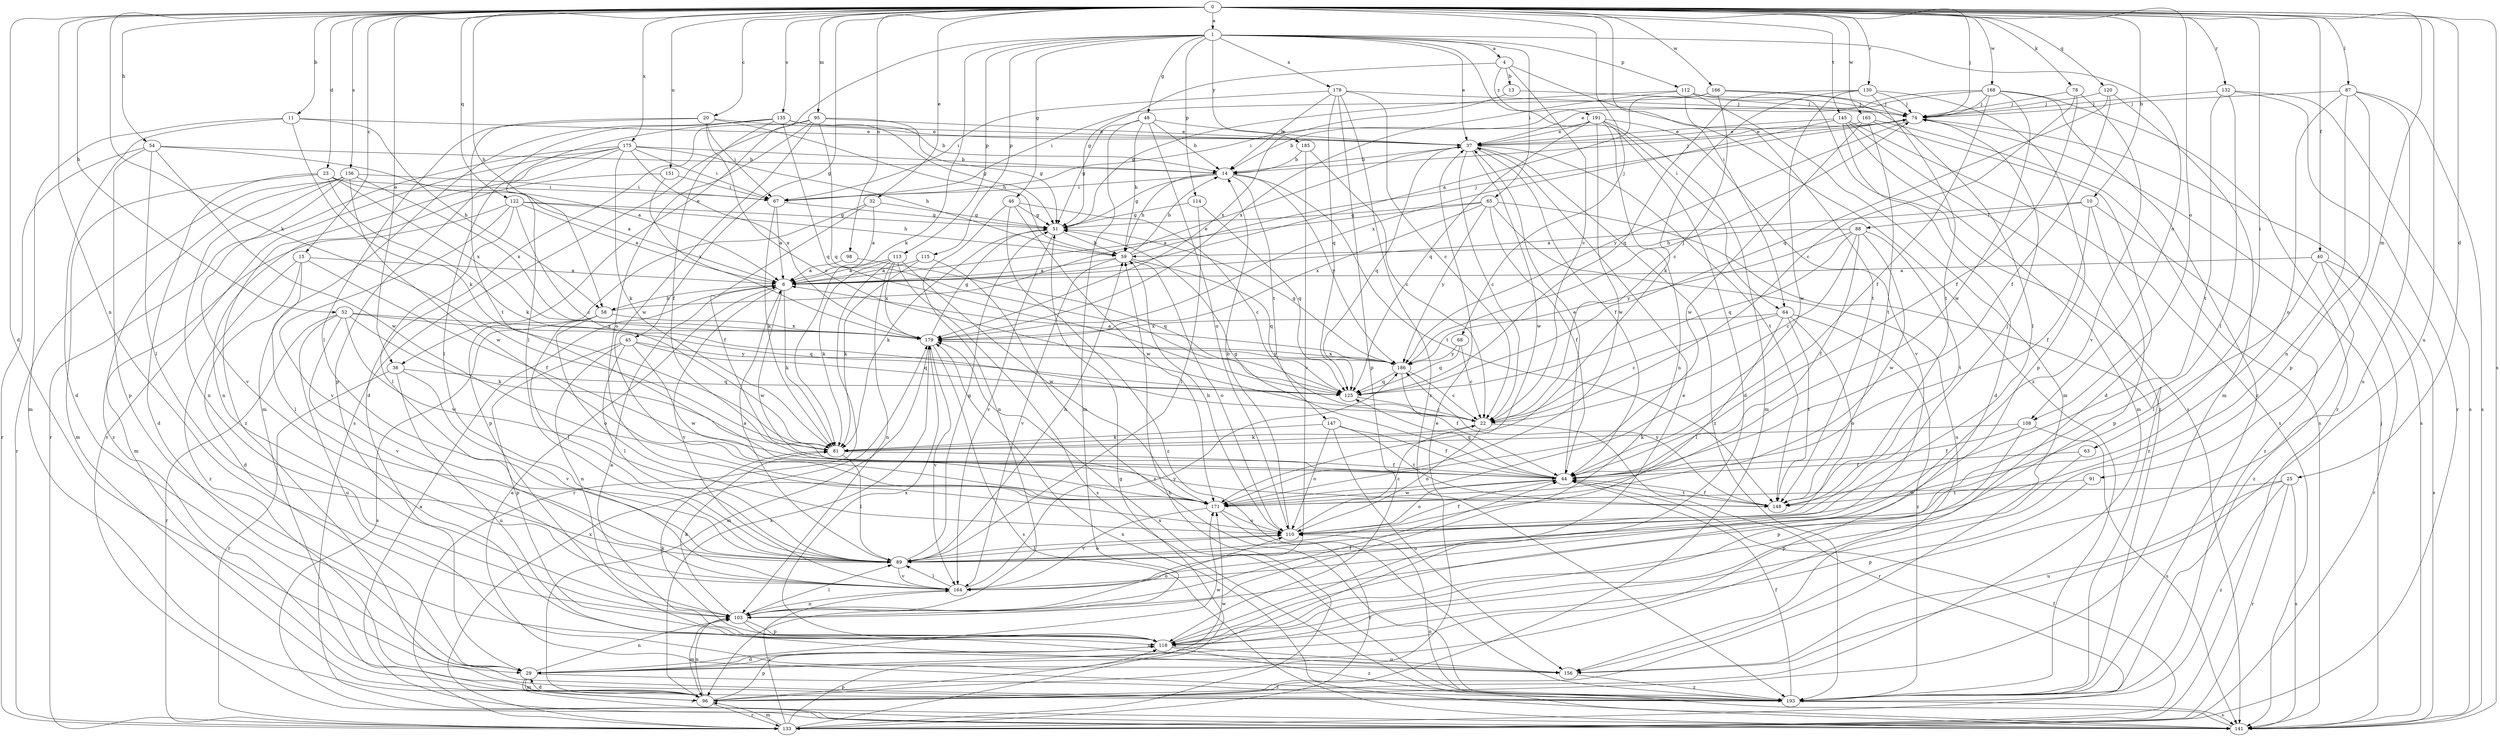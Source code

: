 strict digraph  {
0;
1;
4;
6;
10;
11;
13;
14;
15;
20;
22;
23;
25;
29;
32;
36;
37;
40;
44;
45;
46;
48;
51;
52;
54;
58;
59;
63;
64;
65;
67;
68;
74;
78;
81;
87;
88;
89;
91;
95;
96;
98;
103;
108;
110;
112;
113;
114;
115;
118;
120;
122;
125;
130;
132;
133;
135;
136;
141;
145;
147;
148;
151;
156;
164;
165;
166;
168;
171;
175;
178;
179;
185;
186;
191;
193;
0 -> 1  [label=a];
0 -> 10  [label=b];
0 -> 11  [label=b];
0 -> 15  [label=c];
0 -> 20  [label=c];
0 -> 23  [label=d];
0 -> 25  [label=d];
0 -> 29  [label=d];
0 -> 32  [label=e];
0 -> 36  [label=e];
0 -> 40  [label=f];
0 -> 45  [label=g];
0 -> 52  [label=h];
0 -> 54  [label=h];
0 -> 58  [label=h];
0 -> 63  [label=i];
0 -> 64  [label=i];
0 -> 68  [label=j];
0 -> 74  [label=j];
0 -> 78  [label=k];
0 -> 81  [label=k];
0 -> 87  [label=l];
0 -> 91  [label=m];
0 -> 95  [label=m];
0 -> 98  [label=n];
0 -> 103  [label=n];
0 -> 108  [label=o];
0 -> 120  [label=q];
0 -> 122  [label=q];
0 -> 130  [label=r];
0 -> 132  [label=r];
0 -> 135  [label=s];
0 -> 136  [label=s];
0 -> 141  [label=s];
0 -> 145  [label=t];
0 -> 151  [label=u];
0 -> 156  [label=u];
0 -> 165  [label=w];
0 -> 166  [label=w];
0 -> 168  [label=w];
0 -> 175  [label=x];
1 -> 4  [label=a];
1 -> 36  [label=e];
1 -> 37  [label=e];
1 -> 46  [label=g];
1 -> 48  [label=g];
1 -> 64  [label=i];
1 -> 65  [label=i];
1 -> 81  [label=k];
1 -> 108  [label=o];
1 -> 112  [label=p];
1 -> 113  [label=p];
1 -> 114  [label=p];
1 -> 115  [label=p];
1 -> 178  [label=x];
1 -> 185  [label=y];
4 -> 13  [label=b];
4 -> 22  [label=c];
4 -> 51  [label=g];
4 -> 191  [label=z];
4 -> 193  [label=z];
6 -> 58  [label=h];
6 -> 81  [label=k];
6 -> 164  [label=v];
6 -> 171  [label=w];
10 -> 6  [label=a];
10 -> 44  [label=f];
10 -> 88  [label=l];
10 -> 118  [label=p];
10 -> 193  [label=z];
11 -> 29  [label=d];
11 -> 37  [label=e];
11 -> 58  [label=h];
11 -> 81  [label=k];
11 -> 96  [label=m];
13 -> 74  [label=j];
13 -> 179  [label=x];
14 -> 51  [label=g];
14 -> 59  [label=h];
14 -> 67  [label=i];
14 -> 74  [label=j];
14 -> 147  [label=t];
14 -> 148  [label=t];
14 -> 186  [label=y];
15 -> 6  [label=a];
15 -> 29  [label=d];
15 -> 44  [label=f];
15 -> 89  [label=l];
15 -> 193  [label=z];
20 -> 22  [label=c];
20 -> 37  [label=e];
20 -> 59  [label=h];
20 -> 67  [label=i];
20 -> 89  [label=l];
20 -> 148  [label=t];
22 -> 81  [label=k];
22 -> 110  [label=o];
22 -> 133  [label=r];
23 -> 6  [label=a];
23 -> 29  [label=d];
23 -> 67  [label=i];
23 -> 81  [label=k];
23 -> 96  [label=m];
23 -> 179  [label=x];
25 -> 133  [label=r];
25 -> 141  [label=s];
25 -> 156  [label=u];
25 -> 171  [label=w];
25 -> 193  [label=z];
29 -> 96  [label=m];
29 -> 103  [label=n];
29 -> 141  [label=s];
29 -> 171  [label=w];
29 -> 193  [label=z];
32 -> 6  [label=a];
32 -> 44  [label=f];
32 -> 51  [label=g];
32 -> 118  [label=p];
36 -> 125  [label=q];
36 -> 133  [label=r];
36 -> 156  [label=u];
36 -> 164  [label=v];
37 -> 14  [label=b];
37 -> 22  [label=c];
37 -> 44  [label=f];
37 -> 125  [label=q];
37 -> 148  [label=t];
37 -> 171  [label=w];
37 -> 193  [label=z];
40 -> 6  [label=a];
40 -> 89  [label=l];
40 -> 133  [label=r];
40 -> 141  [label=s];
40 -> 193  [label=z];
44 -> 37  [label=e];
44 -> 51  [label=g];
44 -> 110  [label=o];
44 -> 125  [label=q];
44 -> 148  [label=t];
44 -> 171  [label=w];
45 -> 89  [label=l];
45 -> 103  [label=n];
45 -> 118  [label=p];
45 -> 125  [label=q];
45 -> 171  [label=w];
45 -> 186  [label=y];
46 -> 22  [label=c];
46 -> 51  [label=g];
46 -> 103  [label=n];
46 -> 171  [label=w];
46 -> 193  [label=z];
48 -> 14  [label=b];
48 -> 37  [label=e];
48 -> 51  [label=g];
48 -> 59  [label=h];
48 -> 96  [label=m];
48 -> 110  [label=o];
51 -> 59  [label=h];
51 -> 81  [label=k];
51 -> 164  [label=v];
52 -> 81  [label=k];
52 -> 125  [label=q];
52 -> 133  [label=r];
52 -> 156  [label=u];
52 -> 164  [label=v];
52 -> 171  [label=w];
52 -> 179  [label=x];
54 -> 6  [label=a];
54 -> 14  [label=b];
54 -> 89  [label=l];
54 -> 118  [label=p];
54 -> 133  [label=r];
54 -> 171  [label=w];
58 -> 37  [label=e];
58 -> 89  [label=l];
58 -> 110  [label=o];
58 -> 141  [label=s];
58 -> 179  [label=x];
59 -> 6  [label=a];
59 -> 14  [label=b];
59 -> 74  [label=j];
59 -> 110  [label=o];
59 -> 125  [label=q];
59 -> 164  [label=v];
63 -> 44  [label=f];
63 -> 118  [label=p];
64 -> 22  [label=c];
64 -> 89  [label=l];
64 -> 110  [label=o];
64 -> 148  [label=t];
64 -> 179  [label=x];
64 -> 193  [label=z];
65 -> 6  [label=a];
65 -> 44  [label=f];
65 -> 51  [label=g];
65 -> 156  [label=u];
65 -> 179  [label=x];
65 -> 186  [label=y];
65 -> 193  [label=z];
67 -> 6  [label=a];
67 -> 51  [label=g];
67 -> 81  [label=k];
68 -> 22  [label=c];
68 -> 125  [label=q];
68 -> 186  [label=y];
74 -> 37  [label=e];
74 -> 141  [label=s];
74 -> 186  [label=y];
78 -> 22  [label=c];
78 -> 44  [label=f];
78 -> 74  [label=j];
78 -> 164  [label=v];
81 -> 44  [label=f];
81 -> 89  [label=l];
87 -> 74  [label=j];
87 -> 103  [label=n];
87 -> 110  [label=o];
87 -> 118  [label=p];
87 -> 141  [label=s];
87 -> 156  [label=u];
88 -> 22  [label=c];
88 -> 44  [label=f];
88 -> 59  [label=h];
88 -> 125  [label=q];
88 -> 148  [label=t];
88 -> 171  [label=w];
88 -> 186  [label=y];
89 -> 6  [label=a];
89 -> 51  [label=g];
89 -> 59  [label=h];
89 -> 110  [label=o];
89 -> 164  [label=v];
91 -> 118  [label=p];
91 -> 148  [label=t];
95 -> 29  [label=d];
95 -> 37  [label=e];
95 -> 51  [label=g];
95 -> 110  [label=o];
95 -> 125  [label=q];
95 -> 141  [label=s];
95 -> 171  [label=w];
96 -> 29  [label=d];
96 -> 37  [label=e];
96 -> 103  [label=n];
96 -> 118  [label=p];
96 -> 133  [label=r];
96 -> 171  [label=w];
96 -> 179  [label=x];
98 -> 6  [label=a];
98 -> 125  [label=q];
103 -> 44  [label=f];
103 -> 81  [label=k];
103 -> 89  [label=l];
103 -> 96  [label=m];
103 -> 110  [label=o];
103 -> 118  [label=p];
103 -> 156  [label=u];
108 -> 44  [label=f];
108 -> 81  [label=k];
108 -> 118  [label=p];
108 -> 141  [label=s];
110 -> 14  [label=b];
110 -> 22  [label=c];
110 -> 44  [label=f];
110 -> 59  [label=h];
110 -> 74  [label=j];
110 -> 89  [label=l];
112 -> 51  [label=g];
112 -> 74  [label=j];
112 -> 96  [label=m];
112 -> 141  [label=s];
112 -> 148  [label=t];
112 -> 179  [label=x];
113 -> 6  [label=a];
113 -> 81  [label=k];
113 -> 103  [label=n];
113 -> 133  [label=r];
113 -> 141  [label=s];
113 -> 171  [label=w];
113 -> 179  [label=x];
114 -> 51  [label=g];
114 -> 89  [label=l];
114 -> 125  [label=q];
115 -> 6  [label=a];
115 -> 81  [label=k];
115 -> 193  [label=z];
118 -> 6  [label=a];
118 -> 29  [label=d];
118 -> 37  [label=e];
118 -> 81  [label=k];
118 -> 156  [label=u];
118 -> 179  [label=x];
118 -> 193  [label=z];
120 -> 44  [label=f];
120 -> 74  [label=j];
120 -> 96  [label=m];
120 -> 125  [label=q];
122 -> 6  [label=a];
122 -> 22  [label=c];
122 -> 51  [label=g];
122 -> 59  [label=h];
122 -> 89  [label=l];
122 -> 96  [label=m];
122 -> 164  [label=v];
125 -> 22  [label=c];
130 -> 74  [label=j];
130 -> 81  [label=k];
130 -> 118  [label=p];
130 -> 125  [label=q];
130 -> 148  [label=t];
130 -> 171  [label=w];
132 -> 74  [label=j];
132 -> 89  [label=l];
132 -> 133  [label=r];
132 -> 141  [label=s];
132 -> 148  [label=t];
133 -> 44  [label=f];
133 -> 51  [label=g];
133 -> 59  [label=h];
133 -> 96  [label=m];
133 -> 118  [label=p];
133 -> 164  [label=v];
133 -> 179  [label=x];
135 -> 14  [label=b];
135 -> 37  [label=e];
135 -> 44  [label=f];
135 -> 51  [label=g];
135 -> 89  [label=l];
135 -> 96  [label=m];
135 -> 118  [label=p];
135 -> 125  [label=q];
136 -> 67  [label=i];
136 -> 103  [label=n];
136 -> 133  [label=r];
136 -> 164  [label=v];
136 -> 171  [label=w];
136 -> 179  [label=x];
136 -> 193  [label=z];
141 -> 6  [label=a];
141 -> 74  [label=j];
141 -> 110  [label=o];
141 -> 179  [label=x];
145 -> 29  [label=d];
145 -> 37  [label=e];
145 -> 96  [label=m];
145 -> 141  [label=s];
145 -> 179  [label=x];
145 -> 193  [label=z];
147 -> 44  [label=f];
147 -> 81  [label=k];
147 -> 110  [label=o];
147 -> 148  [label=t];
147 -> 156  [label=u];
148 -> 44  [label=f];
148 -> 186  [label=y];
151 -> 67  [label=i];
151 -> 103  [label=n];
151 -> 179  [label=x];
156 -> 193  [label=z];
164 -> 89  [label=l];
164 -> 103  [label=n];
164 -> 186  [label=y];
165 -> 29  [label=d];
165 -> 37  [label=e];
165 -> 141  [label=s];
165 -> 148  [label=t];
165 -> 171  [label=w];
166 -> 6  [label=a];
166 -> 22  [label=c];
166 -> 67  [label=i];
166 -> 74  [label=j];
166 -> 89  [label=l];
168 -> 37  [label=e];
168 -> 44  [label=f];
168 -> 67  [label=i];
168 -> 74  [label=j];
168 -> 133  [label=r];
168 -> 171  [label=w];
168 -> 193  [label=z];
171 -> 110  [label=o];
171 -> 133  [label=r];
171 -> 164  [label=v];
175 -> 14  [label=b];
175 -> 59  [label=h];
175 -> 67  [label=i];
175 -> 81  [label=k];
175 -> 89  [label=l];
175 -> 133  [label=r];
175 -> 141  [label=s];
175 -> 179  [label=x];
175 -> 193  [label=z];
178 -> 14  [label=b];
178 -> 22  [label=c];
178 -> 67  [label=i];
178 -> 74  [label=j];
178 -> 118  [label=p];
178 -> 125  [label=q];
178 -> 193  [label=z];
179 -> 51  [label=g];
179 -> 96  [label=m];
179 -> 141  [label=s];
179 -> 164  [label=v];
179 -> 186  [label=y];
185 -> 14  [label=b];
185 -> 22  [label=c];
185 -> 164  [label=v];
186 -> 6  [label=a];
186 -> 22  [label=c];
186 -> 44  [label=f];
186 -> 51  [label=g];
186 -> 74  [label=j];
186 -> 125  [label=q];
186 -> 179  [label=x];
191 -> 14  [label=b];
191 -> 29  [label=d];
191 -> 37  [label=e];
191 -> 96  [label=m];
191 -> 103  [label=n];
191 -> 125  [label=q];
191 -> 164  [label=v];
191 -> 171  [label=w];
193 -> 6  [label=a];
193 -> 44  [label=f];
193 -> 141  [label=s];
193 -> 179  [label=x];
}
